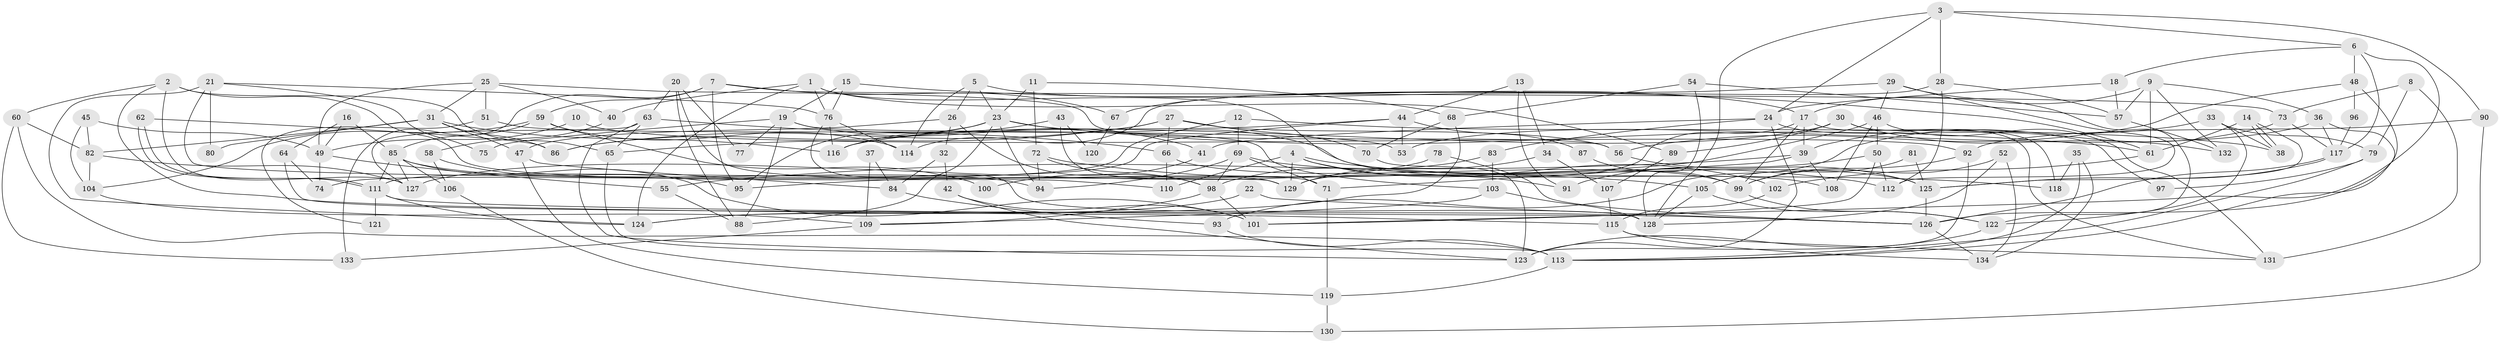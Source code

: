 // coarse degree distribution, {8: 0.09433962264150944, 14: 0.018867924528301886, 12: 0.018867924528301886, 15: 0.018867924528301886, 11: 0.07547169811320754, 9: 0.03773584905660377, 6: 0.09433962264150944, 18: 0.018867924528301886, 4: 0.1509433962264151, 7: 0.018867924528301886, 3: 0.18867924528301888, 10: 0.03773584905660377, 2: 0.11320754716981132, 5: 0.09433962264150944, 1: 0.018867924528301886}
// Generated by graph-tools (version 1.1) at 2025/18/03/04/25 18:18:31]
// undirected, 134 vertices, 268 edges
graph export_dot {
graph [start="1"]
  node [color=gray90,style=filled];
  1;
  2;
  3;
  4;
  5;
  6;
  7;
  8;
  9;
  10;
  11;
  12;
  13;
  14;
  15;
  16;
  17;
  18;
  19;
  20;
  21;
  22;
  23;
  24;
  25;
  26;
  27;
  28;
  29;
  30;
  31;
  32;
  33;
  34;
  35;
  36;
  37;
  38;
  39;
  40;
  41;
  42;
  43;
  44;
  45;
  46;
  47;
  48;
  49;
  50;
  51;
  52;
  53;
  54;
  55;
  56;
  57;
  58;
  59;
  60;
  61;
  62;
  63;
  64;
  65;
  66;
  67;
  68;
  69;
  70;
  71;
  72;
  73;
  74;
  75;
  76;
  77;
  78;
  79;
  80;
  81;
  82;
  83;
  84;
  85;
  86;
  87;
  88;
  89;
  90;
  91;
  92;
  93;
  94;
  95;
  96;
  97;
  98;
  99;
  100;
  101;
  102;
  103;
  104;
  105;
  106;
  107;
  108;
  109;
  110;
  111;
  112;
  113;
  114;
  115;
  116;
  117;
  118;
  119;
  120;
  121;
  122;
  123;
  124;
  125;
  126;
  127;
  128;
  129;
  130;
  131;
  132;
  133;
  134;
  1 -- 76;
  1 -- 108;
  1 -- 40;
  1 -- 89;
  1 -- 124;
  2 -- 65;
  2 -- 115;
  2 -- 60;
  2 -- 110;
  2 -- 127;
  3 -- 128;
  3 -- 6;
  3 -- 24;
  3 -- 28;
  3 -- 90;
  4 -- 110;
  4 -- 112;
  4 -- 91;
  4 -- 102;
  4 -- 129;
  5 -- 114;
  5 -- 17;
  5 -- 23;
  5 -- 26;
  6 -- 18;
  6 -- 48;
  6 -- 101;
  6 -- 117;
  7 -- 95;
  7 -- 59;
  7 -- 67;
  7 -- 73;
  7 -- 133;
  8 -- 73;
  8 -- 131;
  8 -- 79;
  9 -- 61;
  9 -- 36;
  9 -- 17;
  9 -- 57;
  9 -- 132;
  10 -- 49;
  10 -- 92;
  11 -- 68;
  11 -- 72;
  11 -- 23;
  12 -- 38;
  12 -- 69;
  12 -- 74;
  13 -- 44;
  13 -- 34;
  13 -- 91;
  14 -- 125;
  14 -- 38;
  14 -- 38;
  14 -- 61;
  15 -- 61;
  15 -- 19;
  15 -- 76;
  16 -- 49;
  16 -- 85;
  16 -- 64;
  17 -- 99;
  17 -- 39;
  17 -- 129;
  17 -- 131;
  18 -- 57;
  18 -- 24;
  19 -- 88;
  19 -- 103;
  19 -- 41;
  19 -- 75;
  19 -- 77;
  20 -- 63;
  20 -- 71;
  20 -- 77;
  20 -- 88;
  21 -- 76;
  21 -- 129;
  21 -- 75;
  21 -- 80;
  21 -- 124;
  22 -- 126;
  22 -- 124;
  23 -- 61;
  23 -- 86;
  23 -- 88;
  23 -- 94;
  23 -- 95;
  23 -- 125;
  24 -- 83;
  24 -- 41;
  24 -- 97;
  24 -- 123;
  25 -- 56;
  25 -- 31;
  25 -- 40;
  25 -- 49;
  25 -- 51;
  26 -- 32;
  26 -- 47;
  26 -- 98;
  27 -- 65;
  27 -- 86;
  27 -- 56;
  27 -- 66;
  27 -- 70;
  28 -- 57;
  28 -- 112;
  28 -- 114;
  29 -- 122;
  29 -- 112;
  29 -- 46;
  29 -- 67;
  30 -- 118;
  30 -- 132;
  30 -- 89;
  30 -- 116;
  31 -- 82;
  31 -- 47;
  31 -- 80;
  31 -- 86;
  31 -- 116;
  32 -- 84;
  32 -- 42;
  33 -- 79;
  33 -- 39;
  33 -- 38;
  33 -- 122;
  34 -- 107;
  34 -- 129;
  35 -- 113;
  35 -- 134;
  35 -- 118;
  36 -- 117;
  36 -- 113;
  36 -- 53;
  37 -- 84;
  37 -- 109;
  39 -- 55;
  39 -- 71;
  39 -- 108;
  40 -- 58;
  41 -- 100;
  42 -- 101;
  42 -- 123;
  43 -- 129;
  43 -- 116;
  43 -- 120;
  44 -- 111;
  44 -- 116;
  44 -- 53;
  44 -- 87;
  45 -- 49;
  45 -- 82;
  45 -- 104;
  46 -- 50;
  46 -- 95;
  46 -- 108;
  46 -- 131;
  47 -- 119;
  47 -- 84;
  48 -- 56;
  48 -- 126;
  48 -- 96;
  49 -- 74;
  49 -- 55;
  50 -- 101;
  50 -- 91;
  50 -- 112;
  51 -- 53;
  51 -- 121;
  52 -- 128;
  52 -- 134;
  52 -- 99;
  54 -- 68;
  54 -- 128;
  54 -- 57;
  55 -- 88;
  56 -- 125;
  57 -- 132;
  58 -- 95;
  58 -- 106;
  59 -- 104;
  59 -- 114;
  59 -- 85;
  59 -- 100;
  60 -- 133;
  60 -- 82;
  60 -- 113;
  61 -- 102;
  62 -- 111;
  62 -- 111;
  62 -- 86;
  63 -- 123;
  63 -- 127;
  63 -- 65;
  63 -- 66;
  64 -- 128;
  64 -- 74;
  65 -- 113;
  66 -- 99;
  66 -- 110;
  67 -- 120;
  68 -- 124;
  68 -- 70;
  69 -- 94;
  69 -- 98;
  69 -- 71;
  69 -- 118;
  70 -- 123;
  71 -- 119;
  72 -- 94;
  72 -- 98;
  72 -- 105;
  73 -- 117;
  73 -- 93;
  76 -- 116;
  76 -- 114;
  76 -- 128;
  78 -- 127;
  78 -- 126;
  79 -- 113;
  79 -- 97;
  81 -- 105;
  81 -- 125;
  82 -- 127;
  82 -- 104;
  83 -- 98;
  83 -- 103;
  84 -- 93;
  85 -- 111;
  85 -- 94;
  85 -- 101;
  85 -- 106;
  85 -- 127;
  87 -- 99;
  89 -- 107;
  90 -- 92;
  90 -- 130;
  92 -- 99;
  92 -- 123;
  93 -- 113;
  96 -- 117;
  98 -- 101;
  98 -- 109;
  99 -- 122;
  102 -- 115;
  103 -- 109;
  103 -- 128;
  104 -- 109;
  105 -- 122;
  105 -- 128;
  106 -- 130;
  107 -- 115;
  109 -- 133;
  111 -- 124;
  111 -- 121;
  111 -- 126;
  113 -- 119;
  115 -- 131;
  115 -- 134;
  117 -- 125;
  117 -- 126;
  119 -- 130;
  122 -- 123;
  125 -- 126;
  126 -- 134;
}

